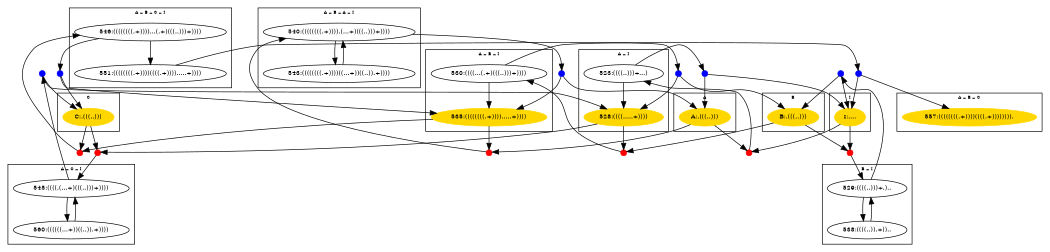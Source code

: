 digraph G {
size="7,10"
page="8.5,11"
node[width=0.25,height=0.375,fontsize=9]
subgraph cluster0 {
label="A + I"
fontsize=6
523 [label="523:((((..)))+...)"];
528 [label="528:((((.....+))))",style=filled,color=gold1];
}
subgraph cluster1 {
label="A + B + I"
fontsize=6
530 [label="530:((((...(.+)(((..)))+))))"];
535 [label="535:((((((((.+)))).....+))))",style=filled,color=gold1];
}
subgraph cluster2 {
label="B + I"
fontsize=6
529 [label="529:((((..)))+.).."];
538 [label="538:((((..)).+)).."];
}
subgraph cluster3 {
label="A + B + A + I"
fontsize=6
540 [label="540:((((((((.+)))).(...+)(((..)))+))))"];
543 [label="543:((((((((.+))))((...+))((..)).+))))"];
}
subgraph cluster4 {
label="A + B + C + I"
fontsize=6
546 [label="546:((((((((.+))))...(.+)(((..)))+))))"];
551 [label="551:((((((((.+))))((((.+)))).....+))))"];
}
subgraph cluster5 {
label="A + C + I"
fontsize=6
545 [label="545:((((.(...+)(((..)))+))))"];
560 [label="560:((((((...+))((..)).+))))"];
}
subgraph cluster6 {
label="I"
fontsize=6
I [label="I:....",style=filled,color=gold1];
}
subgraph cluster7 {
label="A"
fontsize=6
A [label="A:.(((..)))",style=filled,color=gold1];
}
subgraph cluster8 {
label="B"
fontsize=6
B [label="B:.(((..)))",style=filled,color=gold1];
}
subgraph cluster9 {
label="C"
fontsize=6
C [label="C:.(((..)))",style=filled,color=gold1];
}
subgraph cluster10 {
label="A + B + C"
fontsize=6
557 [label="557:((((((((.+))))((((.+)))))))).",style=filled,color=gold1];
}
R_0 [label="",shape=circle,height=0.12,width=0.12,fontsize=1,style=filled,color=red];
A -> R_0
I -> R_0
R_0 -> 523
R_1 [label="",shape=circle,height=0.12,width=0.12,fontsize=1,style=filled,color=blue];
523 -> R_1
R_1 -> A
R_1 -> I
523 -> 528
R_3 [label="",shape=circle,height=0.12,width=0.12,fontsize=1,style=filled,color=red];
B -> R_3
I -> R_3
R_3 -> 529
R_4 [label="",shape=circle,height=0.12,width=0.12,fontsize=1,style=filled,color=red];
528 -> R_4
B -> R_4
R_4 -> 530
R_5 [label="",shape=circle,height=0.12,width=0.12,fontsize=1,style=filled,color=blue];
530 -> R_5
R_5 -> 528
R_5 -> B
530 -> 535
R_7 [label="",shape=circle,height=0.12,width=0.12,fontsize=1,style=filled,color=blue];
529 -> R_7
R_7 -> B
R_7 -> I
529 -> 538
538 -> 529
R_10 [label="",shape=circle,height=0.12,width=0.12,fontsize=1,style=filled,color=red];
A -> R_10
535 -> R_10
R_10 -> 540
R_11 [label="",shape=circle,height=0.12,width=0.12,fontsize=1,style=filled,color=blue];
540 -> R_11
R_11 -> A
R_11 -> 535
540 -> 543
543 -> 540
R_14 [label="",shape=circle,height=0.12,width=0.12,fontsize=1,style=filled,color=red];
528 -> R_14
C -> R_14
R_14 -> 545
R_15 [label="",shape=circle,height=0.12,width=0.12,fontsize=1,style=filled,color=red];
535 -> R_15
C -> R_15
R_15 -> 546
R_16 [label="",shape=circle,height=0.12,width=0.12,fontsize=1,style=filled,color=blue];
546 -> R_16
R_16 -> 535
R_16 -> C
546 -> 551
R_18 [label="",shape=circle,height=0.12,width=0.12,fontsize=1,style=filled,color=blue];
551 -> R_18
R_18 -> 557
R_18 -> I
R_19 [label="",shape=circle,height=0.12,width=0.12,fontsize=1,style=filled,color=blue];
545 -> R_19
R_19 -> 528
R_19 -> C
545 -> 560
560 -> 545
}
